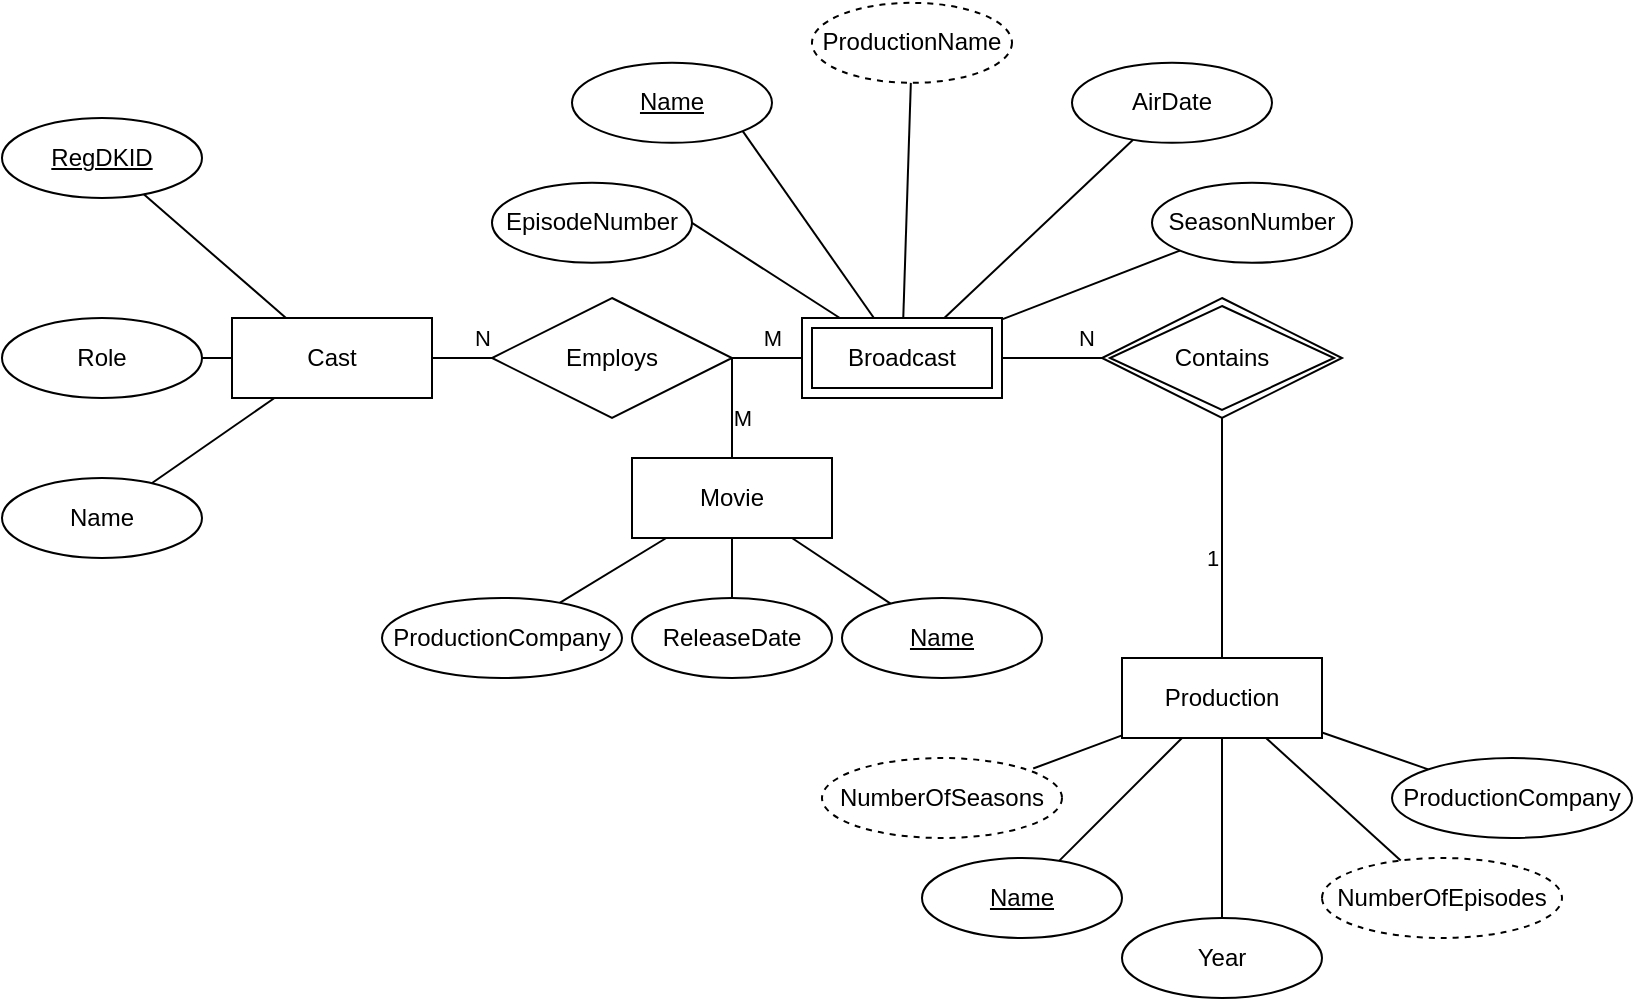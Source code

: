 <mxfile version="13.0.1" type="device"><diagram id="94S5O02CT6i9ytsMaZtP" name="Page-1"><mxGraphModel dx="1185" dy="685" grid="1" gridSize="10" guides="1" tooltips="1" connect="1" arrows="1" fold="1" page="1" pageScale="1" pageWidth="827" pageHeight="1169" background="none" math="0" shadow="0"><root><mxCell id="0"/><mxCell id="1" parent="0"/><mxCell id="K8gennD1SYYfGhOiDIG0-8" style="edgeStyle=orthogonalEdgeStyle;rounded=0;orthogonalLoop=1;jettySize=auto;html=1;endArrow=none;endFill=0;" edge="1" parent="1" source="K8gennD1SYYfGhOiDIG0-1" target="K8gennD1SYYfGhOiDIG0-7"><mxGeometry relative="1" as="geometry"/></mxCell><mxCell id="K8gennD1SYYfGhOiDIG0-10" value="1" style="edgeLabel;html=1;align=center;verticalAlign=middle;resizable=0;points=[];" vertex="1" connectable="0" parent="K8gennD1SYYfGhOiDIG0-8"><mxGeometry x="0.751" y="1" relative="1" as="geometry"><mxPoint x="-4" y="55" as="offset"/></mxGeometry></mxCell><mxCell id="K8gennD1SYYfGhOiDIG0-1" value="Production" style="whiteSpace=wrap;html=1;align=center;" vertex="1" parent="1"><mxGeometry x="570" y="340" width="100" height="40" as="geometry"/></mxCell><mxCell id="K8gennD1SYYfGhOiDIG0-2" value="Cast" style="whiteSpace=wrap;html=1;align=center;" vertex="1" parent="1"><mxGeometry x="125" y="170" width="100" height="40" as="geometry"/></mxCell><mxCell id="K8gennD1SYYfGhOiDIG0-5" value="Movie" style="whiteSpace=wrap;html=1;align=center;fixDash=0;dropTarget=0;shadow=0;rounded=0;glass=0;comic=0;gradientColor=none;strokeColor=#000000;" vertex="1" parent="1"><mxGeometry x="325" y="240" width="100" height="40" as="geometry"/></mxCell><mxCell id="K8gennD1SYYfGhOiDIG0-6" value="Broadcast" style="shape=ext;margin=3;double=1;whiteSpace=wrap;html=1;align=center;" vertex="1" parent="1"><mxGeometry x="410" y="170" width="100" height="40" as="geometry"/></mxCell><mxCell id="K8gennD1SYYfGhOiDIG0-9" value="N" style="edgeStyle=orthogonalEdgeStyle;rounded=0;orthogonalLoop=1;jettySize=auto;html=1;entryX=1;entryY=0.5;entryDx=0;entryDy=0;endArrow=none;endFill=0;" edge="1" parent="1" source="K8gennD1SYYfGhOiDIG0-7" target="K8gennD1SYYfGhOiDIG0-6"><mxGeometry x="-0.667" y="-10" relative="1" as="geometry"><mxPoint as="offset"/></mxGeometry></mxCell><mxCell id="K8gennD1SYYfGhOiDIG0-7" value="Contains" style="shape=rhombus;double=1;perimeter=rhombusPerimeter;whiteSpace=wrap;html=1;align=center;" vertex="1" parent="1"><mxGeometry x="560" y="160" width="120" height="60" as="geometry"/></mxCell><mxCell id="K8gennD1SYYfGhOiDIG0-13" value="ProductionName" style="ellipse;whiteSpace=wrap;html=1;align=center;dashed=1;" vertex="1" parent="1"><mxGeometry x="415" y="12.43" width="100" height="40" as="geometry"/></mxCell><mxCell id="K8gennD1SYYfGhOiDIG0-14" value="Name" style="ellipse;whiteSpace=wrap;html=1;align=center;fontStyle=4;" vertex="1" parent="1"><mxGeometry x="295" y="42.43" width="100" height="40" as="geometry"/></mxCell><mxCell id="K8gennD1SYYfGhOiDIG0-15" value="AirDate" style="ellipse;whiteSpace=wrap;html=1;align=center;" vertex="1" parent="1"><mxGeometry x="545" y="42.43" width="100" height="40" as="geometry"/></mxCell><mxCell id="K8gennD1SYYfGhOiDIG0-17" value="SeasonNumber" style="ellipse;whiteSpace=wrap;html=1;align=center;" vertex="1" parent="1"><mxGeometry x="585" y="102.43" width="100" height="40" as="geometry"/></mxCell><mxCell id="K8gennD1SYYfGhOiDIG0-22" value="" style="endArrow=none;html=1;rounded=0;exitX=1;exitY=0.5;exitDx=0;exitDy=0;entryX=0;entryY=0.5;entryDx=0;entryDy=0;" edge="1" parent="1" source="K8gennD1SYYfGhOiDIG0-36" target="K8gennD1SYYfGhOiDIG0-6"><mxGeometry relative="1" as="geometry"><mxPoint x="405" y="180" as="sourcePoint"/><mxPoint x="615" y="140" as="targetPoint"/></mxGeometry></mxCell><mxCell id="K8gennD1SYYfGhOiDIG0-40" value="M" style="edgeLabel;html=1;align=center;verticalAlign=middle;resizable=0;points=[];" vertex="1" connectable="0" parent="K8gennD1SYYfGhOiDIG0-22"><mxGeometry x="-0.546" y="2" relative="1" as="geometry"><mxPoint x="11.67" y="-8" as="offset"/></mxGeometry></mxCell><mxCell id="K8gennD1SYYfGhOiDIG0-23" value="" style="endArrow=none;html=1;rounded=0;exitX=1;exitY=1;exitDx=0;exitDy=0;" edge="1" parent="1" source="K8gennD1SYYfGhOiDIG0-14" target="K8gennD1SYYfGhOiDIG0-6"><mxGeometry relative="1" as="geometry"><mxPoint x="415.0" y="122.43" as="sourcePoint"/><mxPoint x="475" y="132.43" as="targetPoint"/></mxGeometry></mxCell><mxCell id="K8gennD1SYYfGhOiDIG0-24" value="" style="endArrow=none;html=1;rounded=0;" edge="1" parent="1" source="K8gennD1SYYfGhOiDIG0-13" target="K8gennD1SYYfGhOiDIG0-6"><mxGeometry relative="1" as="geometry"><mxPoint x="355.0" y="202.43" as="sourcePoint"/><mxPoint x="415" y="212.43" as="targetPoint"/></mxGeometry></mxCell><mxCell id="K8gennD1SYYfGhOiDIG0-25" value="" style="endArrow=none;html=1;rounded=0;" edge="1" parent="1" source="K8gennD1SYYfGhOiDIG0-15" target="K8gennD1SYYfGhOiDIG0-6"><mxGeometry relative="1" as="geometry"><mxPoint x="365.0" y="212.43" as="sourcePoint"/><mxPoint x="425" y="222.43" as="targetPoint"/></mxGeometry></mxCell><mxCell id="K8gennD1SYYfGhOiDIG0-26" value="" style="endArrow=none;html=1;rounded=0;" edge="1" parent="1" source="K8gennD1SYYfGhOiDIG0-17" target="K8gennD1SYYfGhOiDIG0-6"><mxGeometry relative="1" as="geometry"><mxPoint x="375.0" y="222.43" as="sourcePoint"/><mxPoint x="435" y="232.43" as="targetPoint"/></mxGeometry></mxCell><mxCell id="K8gennD1SYYfGhOiDIG0-27" value="" style="endArrow=none;html=1;rounded=0;exitX=1;exitY=0.5;exitDx=0;exitDy=0;" edge="1" parent="1" target="K8gennD1SYYfGhOiDIG0-6"><mxGeometry relative="1" as="geometry"><mxPoint x="355" y="122.43" as="sourcePoint"/><mxPoint x="445" y="242.43" as="targetPoint"/></mxGeometry></mxCell><mxCell id="K8gennD1SYYfGhOiDIG0-28" value="Name" style="ellipse;whiteSpace=wrap;html=1;align=center;fontStyle=4;flipH=1;flipV=1;" vertex="1" parent="1"><mxGeometry x="470" y="440" width="100" height="40" as="geometry"/></mxCell><mxCell id="K8gennD1SYYfGhOiDIG0-29" value="Year" style="ellipse;whiteSpace=wrap;html=1;align=center;flipH=1;flipV=1;" vertex="1" parent="1"><mxGeometry x="570" y="470" width="100" height="40" as="geometry"/></mxCell><mxCell id="K8gennD1SYYfGhOiDIG0-30" value="ProductionCompany" style="ellipse;whiteSpace=wrap;html=1;align=center;flipH=1;flipV=1;" vertex="1" parent="1"><mxGeometry x="705" y="390" width="120" height="40" as="geometry"/></mxCell><mxCell id="K8gennD1SYYfGhOiDIG0-32" value="NumberOfSeasons" style="ellipse;whiteSpace=wrap;html=1;align=center;dashed=1;" vertex="1" parent="1"><mxGeometry x="420" y="390" width="120" height="40" as="geometry"/></mxCell><mxCell id="K8gennD1SYYfGhOiDIG0-34" value="NumberOfEpisodes" style="ellipse;whiteSpace=wrap;html=1;align=center;dashed=1;flipH=1;flipV=1;" vertex="1" parent="1"><mxGeometry x="670" y="440" width="120" height="40" as="geometry"/></mxCell><mxCell id="K8gennD1SYYfGhOiDIG0-36" value="Employs" style="shape=rhombus;perimeter=rhombusPerimeter;whiteSpace=wrap;html=1;align=center;" vertex="1" parent="1"><mxGeometry x="255" y="160" width="120" height="60" as="geometry"/></mxCell><mxCell id="K8gennD1SYYfGhOiDIG0-37" value="" style="endArrow=none;html=1;rounded=0;exitX=0;exitY=0.5;exitDx=0;exitDy=0;entryX=1;entryY=0.5;entryDx=0;entryDy=0;" edge="1" parent="1" source="K8gennD1SYYfGhOiDIG0-36" target="K8gennD1SYYfGhOiDIG0-2"><mxGeometry relative="1" as="geometry"><mxPoint x="315" y="200" as="sourcePoint"/><mxPoint x="475" y="200" as="targetPoint"/></mxGeometry></mxCell><mxCell id="K8gennD1SYYfGhOiDIG0-39" value="N" style="edgeLabel;html=1;align=center;verticalAlign=middle;resizable=0;points=[];" vertex="1" connectable="0" parent="K8gennD1SYYfGhOiDIG0-37"><mxGeometry x="-0.491" y="-1" relative="1" as="geometry"><mxPoint x="2.57" y="-9" as="offset"/></mxGeometry></mxCell><mxCell id="K8gennD1SYYfGhOiDIG0-42" value="RegDKID" style="ellipse;whiteSpace=wrap;html=1;align=center;fontStyle=4;" vertex="1" parent="1"><mxGeometry x="10" y="70" width="100" height="40" as="geometry"/></mxCell><mxCell id="K8gennD1SYYfGhOiDIG0-43" value="Role" style="ellipse;whiteSpace=wrap;html=1;align=center;" vertex="1" parent="1"><mxGeometry x="10" y="170" width="100" height="40" as="geometry"/></mxCell><mxCell id="K8gennD1SYYfGhOiDIG0-44" value="Name" style="ellipse;whiteSpace=wrap;html=1;align=center;" vertex="1" parent="1"><mxGeometry x="10" y="250" width="100" height="40" as="geometry"/></mxCell><mxCell id="K8gennD1SYYfGhOiDIG0-45" value="" style="endArrow=none;html=1;rounded=0;" edge="1" parent="1" source="K8gennD1SYYfGhOiDIG0-42" target="K8gennD1SYYfGhOiDIG0-2"><mxGeometry relative="1" as="geometry"><mxPoint x="205" y="150" as="sourcePoint"/><mxPoint x="365" y="150" as="targetPoint"/></mxGeometry></mxCell><mxCell id="K8gennD1SYYfGhOiDIG0-46" value="" style="endArrow=none;html=1;rounded=0;" edge="1" parent="1" source="K8gennD1SYYfGhOiDIG0-44" target="K8gennD1SYYfGhOiDIG0-2"><mxGeometry relative="1" as="geometry"><mxPoint x="205" y="150" as="sourcePoint"/><mxPoint x="365" y="150" as="targetPoint"/></mxGeometry></mxCell><mxCell id="K8gennD1SYYfGhOiDIG0-47" value="" style="endArrow=none;html=1;rounded=0;" edge="1" parent="1" source="K8gennD1SYYfGhOiDIG0-43" target="K8gennD1SYYfGhOiDIG0-2"><mxGeometry relative="1" as="geometry"><mxPoint x="205" y="150" as="sourcePoint"/><mxPoint x="365" y="150" as="targetPoint"/></mxGeometry></mxCell><mxCell id="K8gennD1SYYfGhOiDIG0-48" value="" style="endArrow=none;html=1;rounded=0;" edge="1" parent="1" source="K8gennD1SYYfGhOiDIG0-29" target="K8gennD1SYYfGhOiDIG0-1"><mxGeometry relative="1" as="geometry"><mxPoint x="840" y="250" as="sourcePoint"/><mxPoint x="1000" y="250" as="targetPoint"/></mxGeometry></mxCell><mxCell id="K8gennD1SYYfGhOiDIG0-49" value="" style="endArrow=none;html=1;rounded=0;" edge="1" parent="1" source="K8gennD1SYYfGhOiDIG0-28" target="K8gennD1SYYfGhOiDIG0-1"><mxGeometry relative="1" as="geometry"><mxPoint x="720" y="180" as="sourcePoint"/><mxPoint x="880" y="180" as="targetPoint"/></mxGeometry></mxCell><mxCell id="K8gennD1SYYfGhOiDIG0-50" value="" style="endArrow=none;html=1;rounded=0;" edge="1" parent="1" target="K8gennD1SYYfGhOiDIG0-1"><mxGeometry relative="1" as="geometry"><mxPoint x="525.598" y="395.273" as="sourcePoint"/><mxPoint x="1115" y="169.31" as="targetPoint"/></mxGeometry></mxCell><mxCell id="K8gennD1SYYfGhOiDIG0-51" value="" style="endArrow=none;html=1;rounded=0;" edge="1" parent="1" source="K8gennD1SYYfGhOiDIG0-34" target="K8gennD1SYYfGhOiDIG0-1"><mxGeometry relative="1" as="geometry"><mxPoint x="900" y="239.66" as="sourcePoint"/><mxPoint x="1060" y="239.66" as="targetPoint"/></mxGeometry></mxCell><mxCell id="K8gennD1SYYfGhOiDIG0-52" value="" style="endArrow=none;html=1;rounded=0;" edge="1" parent="1" source="K8gennD1SYYfGhOiDIG0-30" target="K8gennD1SYYfGhOiDIG0-1"><mxGeometry relative="1" as="geometry"><mxPoint x="1000" y="189.66" as="sourcePoint"/><mxPoint x="1160" y="189.66" as="targetPoint"/></mxGeometry></mxCell><mxCell id="K8gennD1SYYfGhOiDIG0-53" value="ReleaseDate" style="ellipse;whiteSpace=wrap;html=1;align=center;" vertex="1" parent="1"><mxGeometry x="325" y="310" width="100" height="40" as="geometry"/></mxCell><mxCell id="K8gennD1SYYfGhOiDIG0-54" value="Name" style="ellipse;whiteSpace=wrap;html=1;align=center;fontStyle=4;" vertex="1" parent="1"><mxGeometry x="430" y="310" width="100" height="40" as="geometry"/></mxCell><mxCell id="K8gennD1SYYfGhOiDIG0-55" value="ProductionCompany" style="ellipse;whiteSpace=wrap;html=1;align=center;" vertex="1" parent="1"><mxGeometry x="200" y="310" width="120" height="40" as="geometry"/></mxCell><mxCell id="K8gennD1SYYfGhOiDIG0-63" value="" style="endArrow=none;html=1;rounded=0;" edge="1" parent="1" source="K8gennD1SYYfGhOiDIG0-5" target="K8gennD1SYYfGhOiDIG0-54"><mxGeometry relative="1" as="geometry"><mxPoint x="395" y="350" as="sourcePoint"/><mxPoint x="535" y="330" as="targetPoint"/></mxGeometry></mxCell><mxCell id="K8gennD1SYYfGhOiDIG0-64" value="" style="endArrow=none;html=1;rounded=0;" edge="1" parent="1" source="K8gennD1SYYfGhOiDIG0-53" target="K8gennD1SYYfGhOiDIG0-5"><mxGeometry relative="1" as="geometry"><mxPoint x="375" y="330" as="sourcePoint"/><mxPoint x="535" y="330" as="targetPoint"/></mxGeometry></mxCell><mxCell id="K8gennD1SYYfGhOiDIG0-65" value="" style="endArrow=none;html=1;rounded=0;exitX=1;exitY=0.5;exitDx=0;exitDy=0;" edge="1" parent="1" source="K8gennD1SYYfGhOiDIG0-36" target="K8gennD1SYYfGhOiDIG0-5"><mxGeometry relative="1" as="geometry"><mxPoint x="505" y="310" as="sourcePoint"/><mxPoint x="665" y="310" as="targetPoint"/></mxGeometry></mxCell><mxCell id="K8gennD1SYYfGhOiDIG0-67" value="M" style="edgeLabel;html=1;align=center;verticalAlign=middle;resizable=0;points=[];" vertex="1" connectable="0" parent="K8gennD1SYYfGhOiDIG0-65"><mxGeometry x="-0.392" relative="1" as="geometry"><mxPoint x="5" y="15" as="offset"/></mxGeometry></mxCell><mxCell id="K8gennD1SYYfGhOiDIG0-66" value="" style="endArrow=none;html=1;rounded=0;" edge="1" parent="1" source="K8gennD1SYYfGhOiDIG0-5" target="K8gennD1SYYfGhOiDIG0-55"><mxGeometry relative="1" as="geometry"><mxPoint x="375" y="330" as="sourcePoint"/><mxPoint x="535" y="330" as="targetPoint"/></mxGeometry></mxCell><mxCell id="K8gennD1SYYfGhOiDIG0-95" value="EpisodeNumber" style="ellipse;whiteSpace=wrap;html=1;align=center;" vertex="1" parent="1"><mxGeometry x="255" y="102.43" width="100" height="40" as="geometry"/></mxCell></root></mxGraphModel></diagram></mxfile>